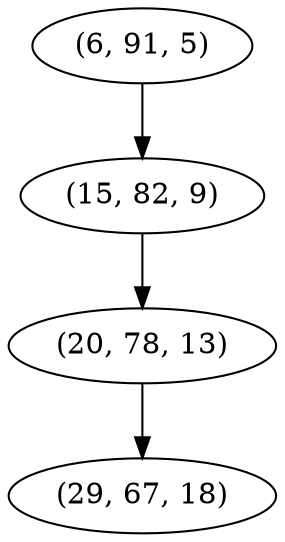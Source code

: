 digraph tree {
    "(6, 91, 5)";
    "(15, 82, 9)";
    "(20, 78, 13)";
    "(29, 67, 18)";
    "(6, 91, 5)" -> "(15, 82, 9)";
    "(15, 82, 9)" -> "(20, 78, 13)";
    "(20, 78, 13)" -> "(29, 67, 18)";
}
